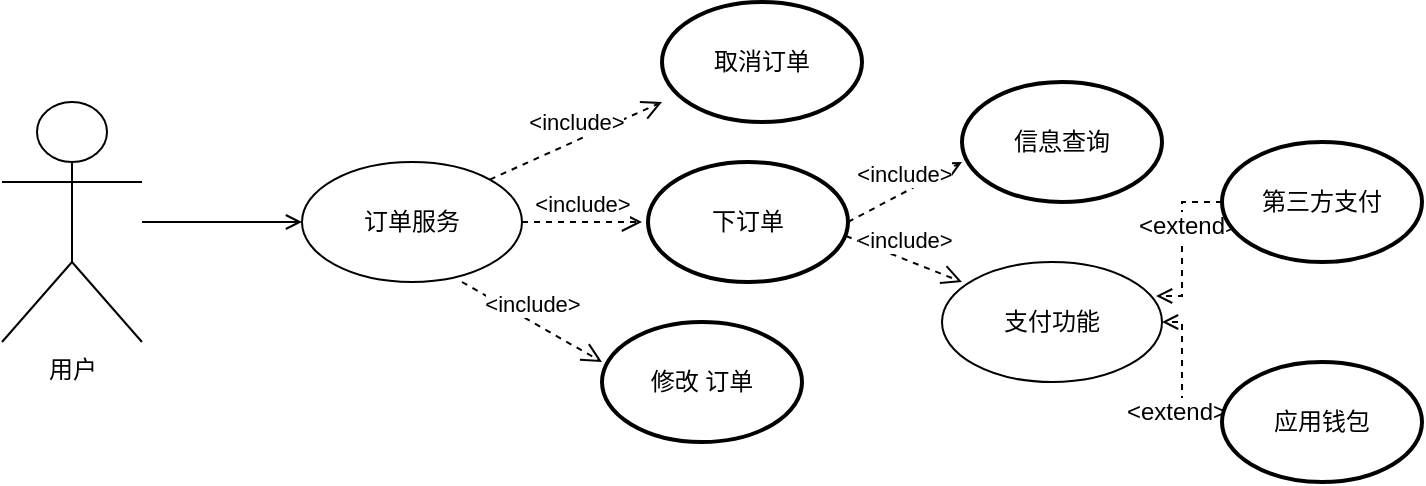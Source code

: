 <mxfile version="12.1.9" type="github" pages="1"><diagram id="hOHOoJCFUan6C7D23lem" name="Page-1"><mxGraphModel dx="868" dy="496" grid="1" gridSize="10" guides="1" tooltips="1" connect="1" arrows="1" fold="1" page="1" pageScale="1" pageWidth="827" pageHeight="1169" math="0" shadow="0"><root><mxCell id="0"/><mxCell id="1" parent="0"/><mxCell id="NhQZzc7x8NPAtr38IrWQ-11" value="订单服务" style="ellipse;whiteSpace=wrap;html=1;shadow=0;comic=0;gradientColor=none;" vertex="1" parent="1"><mxGeometry x="240" y="260" width="110" height="60" as="geometry"/></mxCell><mxCell id="NhQZzc7x8NPAtr38IrWQ-60" style="edgeStyle=orthogonalEdgeStyle;rounded=0;orthogonalLoop=1;jettySize=auto;html=1;endArrow=open;endFill=0;" edge="1" parent="1" source="NhQZzc7x8NPAtr38IrWQ-54" target="NhQZzc7x8NPAtr38IrWQ-11"><mxGeometry relative="1" as="geometry"/></mxCell><mxCell id="NhQZzc7x8NPAtr38IrWQ-54" value="用户" style="shape=umlActor;verticalLabelPosition=bottom;labelBackgroundColor=#ffffff;verticalAlign=top;html=1;outlineConnect=0;" vertex="1" parent="1"><mxGeometry x="90" y="230" width="70" height="120" as="geometry"/></mxCell><mxCell id="NhQZzc7x8NPAtr38IrWQ-70" value="&amp;lt;include&amp;gt;" style="html=1;verticalAlign=bottom;endArrow=open;dashed=1;endSize=8;" edge="1" parent="1"><mxGeometry relative="1" as="geometry"><mxPoint x="320" y="320" as="sourcePoint"/><mxPoint x="390" y="360" as="targetPoint"/></mxGeometry></mxCell><mxCell id="NhQZzc7x8NPAtr38IrWQ-79" value="&amp;lt;include&amp;gt;" style="html=1;verticalAlign=bottom;endArrow=open;dashed=1;endSize=8;" edge="1" parent="1"><mxGeometry relative="1" as="geometry"><mxPoint x="350" y="290" as="sourcePoint"/><mxPoint x="410" y="290" as="targetPoint"/></mxGeometry></mxCell><mxCell id="NhQZzc7x8NPAtr38IrWQ-82" value="支付功能" style="ellipse;whiteSpace=wrap;html=1;shadow=0;comic=0;gradientColor=none;" vertex="1" parent="1"><mxGeometry x="560" y="310" width="110" height="60" as="geometry"/></mxCell><mxCell id="NhQZzc7x8NPAtr38IrWQ-83" value="下订单" style="strokeWidth=2;html=1;shape=mxgraph.flowchart.start_1;whiteSpace=wrap;shadow=0;comic=0;gradientColor=none;" vertex="1" parent="1"><mxGeometry x="413" y="260" width="100" height="60" as="geometry"/></mxCell><mxCell id="NhQZzc7x8NPAtr38IrWQ-84" value="修改 订单" style="strokeWidth=2;html=1;shape=mxgraph.flowchart.start_1;whiteSpace=wrap;shadow=0;comic=0;gradientColor=none;" vertex="1" parent="1"><mxGeometry x="390" y="340" width="100" height="60" as="geometry"/></mxCell><mxCell id="NhQZzc7x8NPAtr38IrWQ-85" value="&amp;lt;include&amp;gt;" style="html=1;verticalAlign=bottom;endArrow=open;dashed=1;endSize=8;exitX=1;exitY=0;exitDx=0;exitDy=0;" edge="1" parent="1" source="NhQZzc7x8NPAtr38IrWQ-11"><mxGeometry relative="1" as="geometry"><mxPoint x="380" y="220" as="sourcePoint"/><mxPoint x="420" y="230" as="targetPoint"/></mxGeometry></mxCell><mxCell id="NhQZzc7x8NPAtr38IrWQ-86" value="取消订单" style="strokeWidth=2;html=1;shape=mxgraph.flowchart.start_1;whiteSpace=wrap;shadow=0;comic=0;gradientColor=none;" vertex="1" parent="1"><mxGeometry x="420" y="180" width="100" height="60" as="geometry"/></mxCell><mxCell id="NhQZzc7x8NPAtr38IrWQ-87" value="&amp;lt;include&amp;gt;" style="html=1;verticalAlign=bottom;endArrow=open;dashed=1;endSize=8;exitX=0.99;exitY=0.617;exitDx=0;exitDy=0;exitPerimeter=0;" edge="1" parent="1" source="NhQZzc7x8NPAtr38IrWQ-83"><mxGeometry relative="1" as="geometry"><mxPoint x="580" y="310" as="sourcePoint"/><mxPoint x="570" y="320" as="targetPoint"/></mxGeometry></mxCell><mxCell id="NhQZzc7x8NPAtr38IrWQ-88" value="&amp;lt;include&amp;gt;" style="html=1;verticalAlign=bottom;endArrow=open;dashed=1;endSize=8;exitX=1;exitY=0.5;exitDx=0;exitDy=0;exitPerimeter=0;" edge="1" parent="1" source="NhQZzc7x8NPAtr38IrWQ-83"><mxGeometry relative="1" as="geometry"><mxPoint x="590" y="230" as="sourcePoint"/><mxPoint x="570" y="260" as="targetPoint"/></mxGeometry></mxCell><mxCell id="NhQZzc7x8NPAtr38IrWQ-89" value="信息查询" style="strokeWidth=2;html=1;shape=mxgraph.flowchart.start_1;whiteSpace=wrap;shadow=0;comic=0;gradientColor=none;" vertex="1" parent="1"><mxGeometry x="570" y="220" width="100" height="60" as="geometry"/></mxCell><mxCell id="NhQZzc7x8NPAtr38IrWQ-92" style="edgeStyle=orthogonalEdgeStyle;rounded=0;orthogonalLoop=1;jettySize=auto;html=1;entryX=0.973;entryY=0.283;entryDx=0;entryDy=0;entryPerimeter=0;endArrow=open;endFill=0;dashed=1;" edge="1" parent="1" source="NhQZzc7x8NPAtr38IrWQ-90" target="NhQZzc7x8NPAtr38IrWQ-82"><mxGeometry relative="1" as="geometry"/></mxCell><mxCell id="NhQZzc7x8NPAtr38IrWQ-95" value="&amp;lt;extend&amp;gt;" style="text;html=1;resizable=0;points=[];align=center;verticalAlign=middle;labelBackgroundColor=#ffffff;" vertex="1" connectable="0" parent="NhQZzc7x8NPAtr38IrWQ-92"><mxGeometry x="-0.2" y="3" relative="1" as="geometry"><mxPoint as="offset"/></mxGeometry></mxCell><mxCell id="NhQZzc7x8NPAtr38IrWQ-90" value="第三方支付" style="strokeWidth=2;html=1;shape=mxgraph.flowchart.start_1;whiteSpace=wrap;shadow=0;comic=0;gradientColor=none;" vertex="1" parent="1"><mxGeometry x="700" y="250" width="100" height="60" as="geometry"/></mxCell><mxCell id="NhQZzc7x8NPAtr38IrWQ-94" style="edgeStyle=orthogonalEdgeStyle;rounded=0;orthogonalLoop=1;jettySize=auto;html=1;dashed=1;endArrow=open;endFill=0;" edge="1" parent="1" source="NhQZzc7x8NPAtr38IrWQ-91" target="NhQZzc7x8NPAtr38IrWQ-82"><mxGeometry relative="1" as="geometry"/></mxCell><mxCell id="NhQZzc7x8NPAtr38IrWQ-96" value="&amp;lt;extend&amp;gt;" style="text;html=1;resizable=0;points=[];align=center;verticalAlign=middle;labelBackgroundColor=#ffffff;" vertex="1" connectable="0" parent="NhQZzc7x8NPAtr38IrWQ-94"><mxGeometry x="-0.5" y="-6" relative="1" as="geometry"><mxPoint x="-9" y="-5" as="offset"/></mxGeometry></mxCell><mxCell id="NhQZzc7x8NPAtr38IrWQ-91" value="应用钱包" style="strokeWidth=2;html=1;shape=mxgraph.flowchart.start_1;whiteSpace=wrap;shadow=0;comic=0;gradientColor=none;" vertex="1" parent="1"><mxGeometry x="700" y="360" width="100" height="60" as="geometry"/></mxCell></root></mxGraphModel></diagram></mxfile>